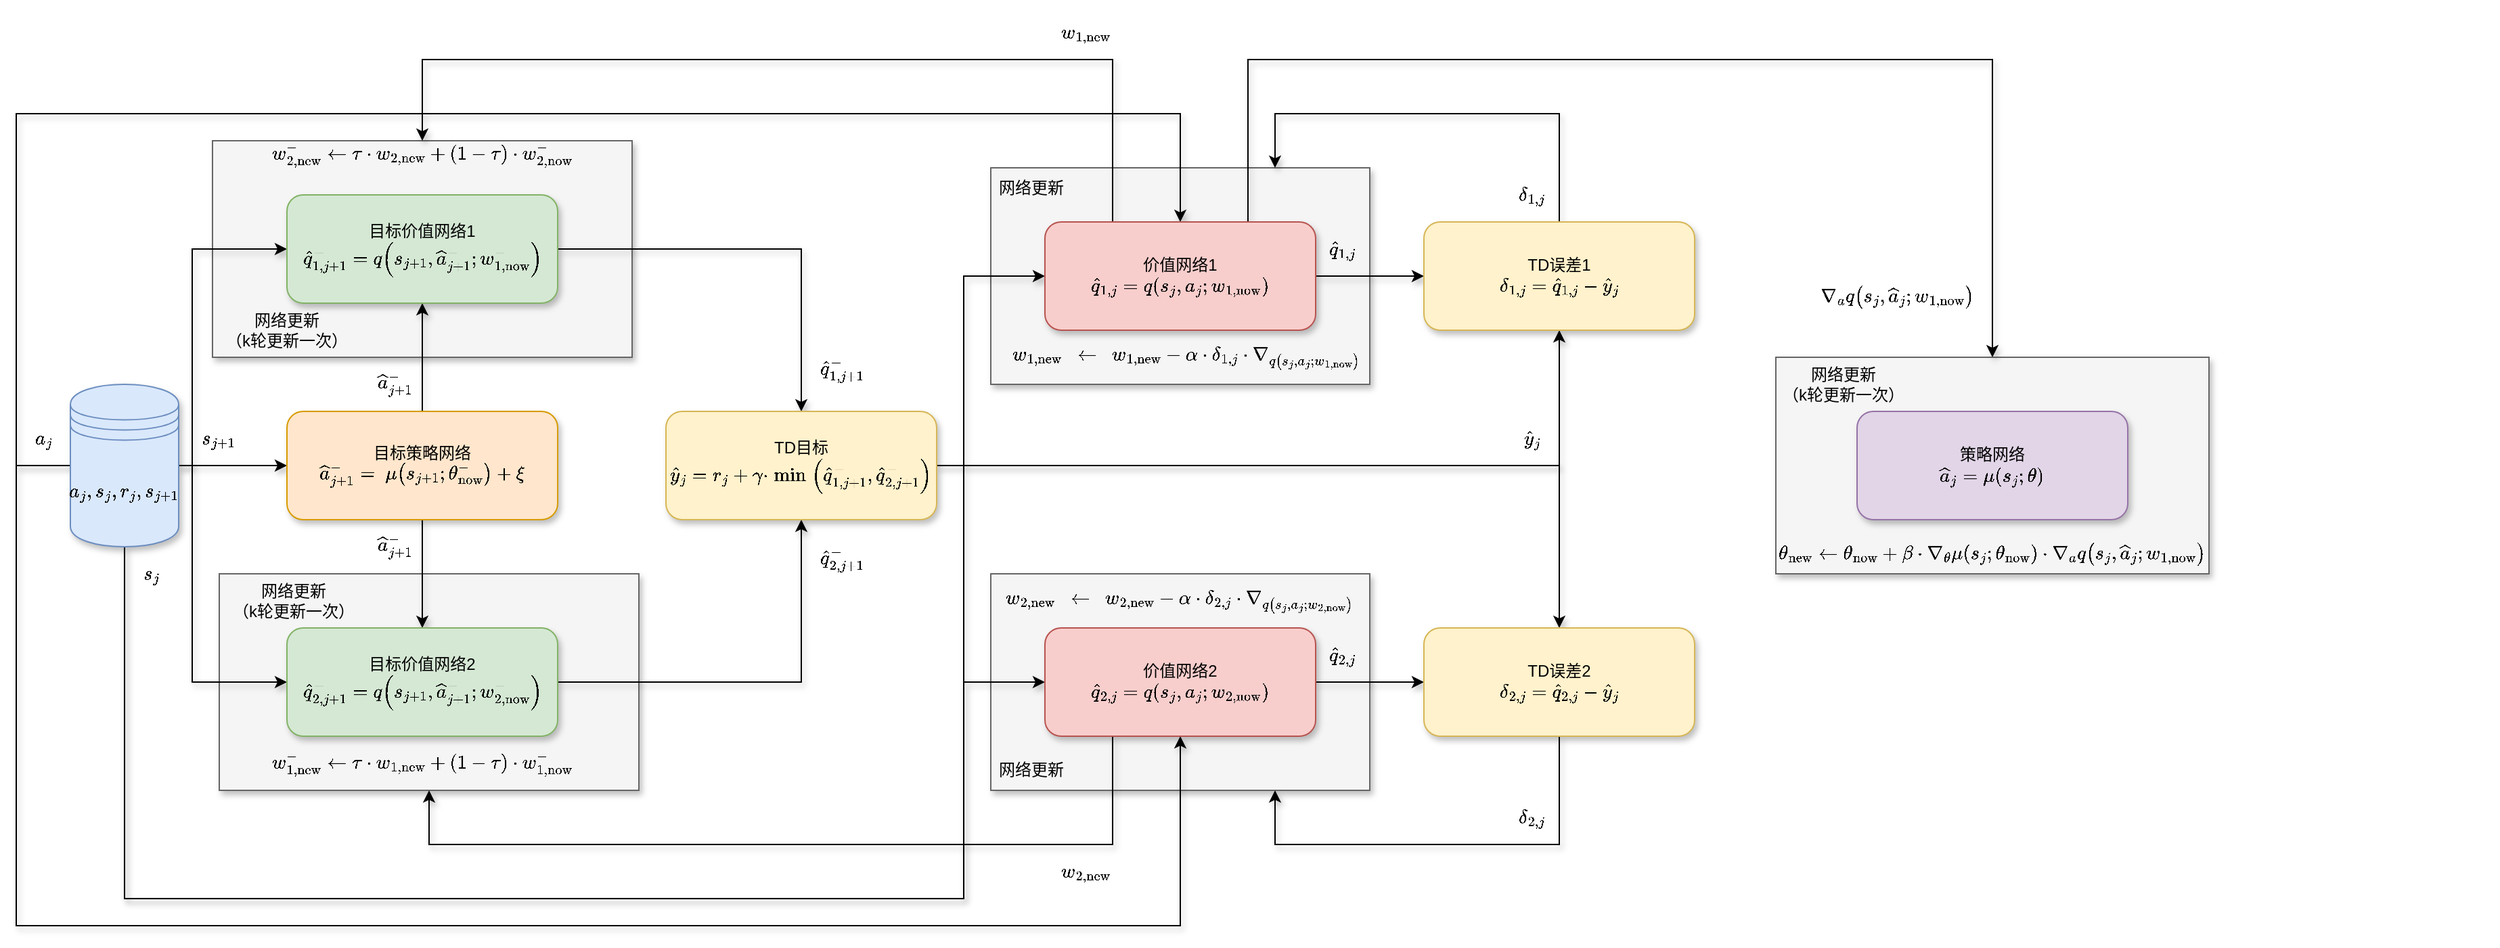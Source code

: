 <mxfile version="22.1.11" type="github">
  <diagram name="第 1 页" id="EOz1U6gYO-YNxZWnHOJD">
    <mxGraphModel dx="2074" dy="2478" grid="1" gridSize="10" guides="1" tooltips="1" connect="1" arrows="1" fold="1" page="1" pageScale="1" pageWidth="827" pageHeight="1169" math="1" shadow="0">
      <root>
        <mxCell id="0" />
        <mxCell id="1" parent="0" />
        <mxCell id="rqsRjj4Qn3aaburyTNth-92" value="" style="rounded=0;whiteSpace=wrap;html=1;shadow=1;fillColor=#f5f5f5;fontColor=#333333;strokeColor=#666666;" vertex="1" parent="1">
          <mxGeometry x="1340" y="60" width="320" height="160" as="geometry" />
        </mxCell>
        <mxCell id="rqsRjj4Qn3aaburyTNth-79" value="" style="rounded=0;whiteSpace=wrap;html=1;shadow=1;fillColor=#f5f5f5;fontColor=#333333;strokeColor=#666666;" vertex="1" parent="1">
          <mxGeometry x="185" y="-100" width="310" height="160" as="geometry" />
        </mxCell>
        <mxCell id="rqsRjj4Qn3aaburyTNth-76" value="" style="rounded=0;whiteSpace=wrap;html=1;shadow=1;fillColor=#f5f5f5;fontColor=#333333;strokeColor=#666666;" vertex="1" parent="1">
          <mxGeometry x="190" y="220" width="310" height="160" as="geometry" />
        </mxCell>
        <mxCell id="rqsRjj4Qn3aaburyTNth-62" value="" style="rounded=0;whiteSpace=wrap;html=1;shadow=1;fillColor=#f5f5f5;fontColor=#333333;strokeColor=#666666;" vertex="1" parent="1">
          <mxGeometry x="760" y="220" width="280" height="160" as="geometry" />
        </mxCell>
        <mxCell id="rqsRjj4Qn3aaburyTNth-54" value="" style="rounded=0;whiteSpace=wrap;html=1;shadow=1;fillColor=#f5f5f5;fontColor=#333333;strokeColor=#666666;" vertex="1" parent="1">
          <mxGeometry x="760" y="-80" width="280" height="160" as="geometry" />
        </mxCell>
        <mxCell id="rqsRjj4Qn3aaburyTNth-6" style="edgeStyle=orthogonalEdgeStyle;rounded=0;orthogonalLoop=1;jettySize=auto;html=1;entryX=0;entryY=0.5;entryDx=0;entryDy=0;shadow=1;" edge="1" parent="1" source="rqsRjj4Qn3aaburyTNth-1" target="rqsRjj4Qn3aaburyTNth-3">
          <mxGeometry relative="1" as="geometry" />
        </mxCell>
        <mxCell id="rqsRjj4Qn3aaburyTNth-12" style="edgeStyle=orthogonalEdgeStyle;rounded=0;orthogonalLoop=1;jettySize=auto;html=1;entryX=0;entryY=0.5;entryDx=0;entryDy=0;shadow=1;" edge="1" parent="1" source="rqsRjj4Qn3aaburyTNth-1" target="rqsRjj4Qn3aaburyTNth-4">
          <mxGeometry relative="1" as="geometry">
            <Array as="points">
              <mxPoint x="170" y="140" />
              <mxPoint x="170" y="-20" />
            </Array>
          </mxGeometry>
        </mxCell>
        <mxCell id="rqsRjj4Qn3aaburyTNth-13" style="edgeStyle=orthogonalEdgeStyle;rounded=0;orthogonalLoop=1;jettySize=auto;html=1;entryX=0;entryY=0.5;entryDx=0;entryDy=0;shadow=1;" edge="1" parent="1" source="rqsRjj4Qn3aaburyTNth-1" target="rqsRjj4Qn3aaburyTNth-5">
          <mxGeometry relative="1" as="geometry">
            <Array as="points">
              <mxPoint x="170" y="140" />
              <mxPoint x="170" y="300" />
            </Array>
          </mxGeometry>
        </mxCell>
        <mxCell id="rqsRjj4Qn3aaburyTNth-42" style="edgeStyle=orthogonalEdgeStyle;rounded=0;orthogonalLoop=1;jettySize=auto;html=1;entryX=0.5;entryY=0;entryDx=0;entryDy=0;shadow=1;" edge="1" parent="1" source="rqsRjj4Qn3aaburyTNth-1" target="rqsRjj4Qn3aaburyTNth-20">
          <mxGeometry relative="1" as="geometry">
            <Array as="points">
              <mxPoint x="40" y="140" />
              <mxPoint x="40" y="-120" />
              <mxPoint x="900" y="-120" />
            </Array>
          </mxGeometry>
        </mxCell>
        <mxCell id="rqsRjj4Qn3aaburyTNth-43" style="edgeStyle=orthogonalEdgeStyle;rounded=0;orthogonalLoop=1;jettySize=auto;html=1;entryX=0.5;entryY=1;entryDx=0;entryDy=0;shadow=1;" edge="1" parent="1" source="rqsRjj4Qn3aaburyTNth-1" target="rqsRjj4Qn3aaburyTNth-21">
          <mxGeometry relative="1" as="geometry">
            <Array as="points">
              <mxPoint x="40" y="140" />
              <mxPoint x="40" y="480" />
              <mxPoint x="900" y="480" />
            </Array>
          </mxGeometry>
        </mxCell>
        <mxCell id="rqsRjj4Qn3aaburyTNth-46" style="edgeStyle=orthogonalEdgeStyle;rounded=0;orthogonalLoop=1;jettySize=auto;html=1;entryX=0;entryY=0.5;entryDx=0;entryDy=0;shadow=1;" edge="1" parent="1" source="rqsRjj4Qn3aaburyTNth-1" target="rqsRjj4Qn3aaburyTNth-21">
          <mxGeometry relative="1" as="geometry">
            <Array as="points">
              <mxPoint x="120" y="460" />
              <mxPoint x="740" y="460" />
              <mxPoint x="740" y="300" />
            </Array>
          </mxGeometry>
        </mxCell>
        <mxCell id="rqsRjj4Qn3aaburyTNth-47" style="edgeStyle=orthogonalEdgeStyle;rounded=0;orthogonalLoop=1;jettySize=auto;html=1;entryX=0;entryY=0.5;entryDx=0;entryDy=0;shadow=1;" edge="1" parent="1" source="rqsRjj4Qn3aaburyTNth-1" target="rqsRjj4Qn3aaburyTNth-20">
          <mxGeometry relative="1" as="geometry">
            <Array as="points">
              <mxPoint x="120" y="460" />
              <mxPoint x="740" y="460" />
              <mxPoint x="740" />
            </Array>
          </mxGeometry>
        </mxCell>
        <mxCell id="rqsRjj4Qn3aaburyTNth-1" value="`a_j,s_j,r_j,s_{j+1}`" style="shape=datastore;whiteSpace=wrap;html=1;shadow=1;fillColor=#dae8fc;strokeColor=#6c8ebf;" vertex="1" parent="1">
          <mxGeometry x="80" y="80" width="80" height="120" as="geometry" />
        </mxCell>
        <mxCell id="rqsRjj4Qn3aaburyTNth-8" style="edgeStyle=orthogonalEdgeStyle;rounded=0;orthogonalLoop=1;jettySize=auto;html=1;entryX=0.5;entryY=1;entryDx=0;entryDy=0;shadow=1;" edge="1" parent="1" source="rqsRjj4Qn3aaburyTNth-3" target="rqsRjj4Qn3aaburyTNth-4">
          <mxGeometry relative="1" as="geometry" />
        </mxCell>
        <mxCell id="rqsRjj4Qn3aaburyTNth-9" style="edgeStyle=orthogonalEdgeStyle;rounded=0;orthogonalLoop=1;jettySize=auto;html=1;entryX=0.5;entryY=0;entryDx=0;entryDy=0;shadow=1;" edge="1" parent="1" source="rqsRjj4Qn3aaburyTNth-3" target="rqsRjj4Qn3aaburyTNth-5">
          <mxGeometry relative="1" as="geometry" />
        </mxCell>
        <mxCell id="rqsRjj4Qn3aaburyTNth-3" value="&lt;div&gt;目标策略网络&lt;/div&gt;&lt;div&gt;`\hat{a}_{j+1}^- =\ mu(s_{j+1};\theta_{\text{now}}^-)+\xi`&lt;br&gt;&lt;/div&gt;" style="rounded=1;whiteSpace=wrap;html=1;shadow=1;fillColor=#ffe6cc;strokeColor=#d79b00;" vertex="1" parent="1">
          <mxGeometry x="240" y="100" width="200" height="80" as="geometry" />
        </mxCell>
        <mxCell id="rqsRjj4Qn3aaburyTNth-15" style="edgeStyle=orthogonalEdgeStyle;rounded=0;orthogonalLoop=1;jettySize=auto;html=1;entryX=0.5;entryY=0;entryDx=0;entryDy=0;shadow=1;" edge="1" parent="1" source="rqsRjj4Qn3aaburyTNth-4" target="rqsRjj4Qn3aaburyTNth-14">
          <mxGeometry relative="1" as="geometry" />
        </mxCell>
        <mxCell id="rqsRjj4Qn3aaburyTNth-4" value="&lt;div&gt;目标价值网络1&lt;/div&gt;&lt;div&gt;`\hat{q}_{1,j+1}^- = q(s_{j+1},\hat{a}_{j+1}^- ; w_{1,\text{now}} ^ -&amp;nbsp; )`&lt;br&gt;&lt;/div&gt;" style="rounded=1;whiteSpace=wrap;html=1;shadow=1;fillColor=#d5e8d4;strokeColor=#82b366;" vertex="1" parent="1">
          <mxGeometry x="240" y="-60" width="200" height="80" as="geometry" />
        </mxCell>
        <mxCell id="rqsRjj4Qn3aaburyTNth-16" style="edgeStyle=orthogonalEdgeStyle;rounded=0;orthogonalLoop=1;jettySize=auto;html=1;entryX=0.5;entryY=1;entryDx=0;entryDy=0;shadow=1;" edge="1" parent="1" source="rqsRjj4Qn3aaburyTNth-5" target="rqsRjj4Qn3aaburyTNth-14">
          <mxGeometry relative="1" as="geometry" />
        </mxCell>
        <mxCell id="rqsRjj4Qn3aaburyTNth-5" value="&lt;div&gt;目标价值网络2&lt;/div&gt;&lt;div&gt;`\hat{q}_{2,j+1}^- = q(s_{j+1},\hat{a}_{j+1}^- ; w_{2,\text{now}} ^ -&amp;nbsp; )`&lt;br&gt;&lt;/div&gt;" style="rounded=1;whiteSpace=wrap;html=1;shadow=1;fillColor=#d5e8d4;strokeColor=#82b366;" vertex="1" parent="1">
          <mxGeometry x="240" y="260" width="200" height="80" as="geometry" />
        </mxCell>
        <mxCell id="rqsRjj4Qn3aaburyTNth-7" value="`s_{j+1}`" style="text;align=center;html=1;verticalAlign=middle;whiteSpace=wrap;rounded=0;shadow=1;" vertex="1" parent="1">
          <mxGeometry x="170" y="100" width="40" height="40" as="geometry" />
        </mxCell>
        <mxCell id="rqsRjj4Qn3aaburyTNth-10" value="`\hat{a}_{j+1}^-`" style="text;align=center;html=1;verticalAlign=middle;whiteSpace=wrap;rounded=0;shadow=1;" vertex="1" parent="1">
          <mxGeometry x="300" y="60" width="40" height="40" as="geometry" />
        </mxCell>
        <mxCell id="rqsRjj4Qn3aaburyTNth-11" value="`\hat{a}_{j+1}^-`" style="text;align=center;html=1;verticalAlign=middle;whiteSpace=wrap;rounded=0;shadow=1;" vertex="1" parent="1">
          <mxGeometry x="300" y="180" width="40" height="40" as="geometry" />
        </mxCell>
        <mxCell id="rqsRjj4Qn3aaburyTNth-32" style="edgeStyle=orthogonalEdgeStyle;rounded=0;orthogonalLoop=1;jettySize=auto;html=1;entryX=0.5;entryY=1;entryDx=0;entryDy=0;shadow=1;" edge="1" parent="1" source="rqsRjj4Qn3aaburyTNth-14" target="rqsRjj4Qn3aaburyTNth-22">
          <mxGeometry relative="1" as="geometry" />
        </mxCell>
        <mxCell id="rqsRjj4Qn3aaburyTNth-33" style="edgeStyle=orthogonalEdgeStyle;rounded=0;orthogonalLoop=1;jettySize=auto;html=1;entryX=0.5;entryY=0;entryDx=0;entryDy=0;shadow=1;" edge="1" parent="1" source="rqsRjj4Qn3aaburyTNth-14" target="rqsRjj4Qn3aaburyTNth-24">
          <mxGeometry relative="1" as="geometry" />
        </mxCell>
        <mxCell id="rqsRjj4Qn3aaburyTNth-14" value="&lt;div&gt;TD目标&lt;/div&gt;&lt;div&gt;`\hat y_j=r_j+\gamma\cdot\min(\hat q_{1,j+1}^-,\hat q_{2,j+1}^-)`&lt;br&gt;&lt;/div&gt;" style="rounded=1;whiteSpace=wrap;html=1;shadow=1;fillColor=#fff2cc;strokeColor=#d6b656;" vertex="1" parent="1">
          <mxGeometry x="520" y="100" width="200" height="80" as="geometry" />
        </mxCell>
        <mxCell id="rqsRjj4Qn3aaburyTNth-17" value="`\hat{q}_{1,j+1}^-`" style="text;align=center;html=1;verticalAlign=middle;whiteSpace=wrap;rounded=0;shadow=1;" vertex="1" parent="1">
          <mxGeometry x="630" y="50" width="40" height="40" as="geometry" />
        </mxCell>
        <mxCell id="rqsRjj4Qn3aaburyTNth-18" value="`\hat{q}_{2,j+1}^-`" style="text;align=center;html=1;verticalAlign=middle;whiteSpace=wrap;rounded=0;shadow=1;" vertex="1" parent="1">
          <mxGeometry x="630" y="190" width="40" height="40" as="geometry" />
        </mxCell>
        <mxCell id="rqsRjj4Qn3aaburyTNth-25" style="edgeStyle=orthogonalEdgeStyle;rounded=0;orthogonalLoop=1;jettySize=auto;html=1;shadow=1;" edge="1" parent="1" source="rqsRjj4Qn3aaburyTNth-20" target="rqsRjj4Qn3aaburyTNth-22">
          <mxGeometry relative="1" as="geometry" />
        </mxCell>
        <mxCell id="rqsRjj4Qn3aaburyTNth-69" style="edgeStyle=orthogonalEdgeStyle;rounded=0;orthogonalLoop=1;jettySize=auto;html=1;exitX=0.75;exitY=0;exitDx=0;exitDy=0;shadow=1;entryX=0.5;entryY=0;entryDx=0;entryDy=0;" edge="1" parent="1" source="rqsRjj4Qn3aaburyTNth-20" target="rqsRjj4Qn3aaburyTNth-92">
          <mxGeometry relative="1" as="geometry">
            <mxPoint x="1500" y="60" as="targetPoint" />
            <Array as="points">
              <mxPoint x="950" y="-160" />
              <mxPoint x="1500" y="-160" />
            </Array>
          </mxGeometry>
        </mxCell>
        <mxCell id="rqsRjj4Qn3aaburyTNth-87" style="edgeStyle=orthogonalEdgeStyle;rounded=0;orthogonalLoop=1;jettySize=auto;html=1;exitX=0.25;exitY=0;exitDx=0;exitDy=0;entryX=0.5;entryY=0;entryDx=0;entryDy=0;shadow=1;" edge="1" parent="1" source="rqsRjj4Qn3aaburyTNth-20" target="rqsRjj4Qn3aaburyTNth-80">
          <mxGeometry relative="1" as="geometry">
            <Array as="points">
              <mxPoint x="850" y="-160" />
              <mxPoint x="340" y="-160" />
            </Array>
          </mxGeometry>
        </mxCell>
        <mxCell id="rqsRjj4Qn3aaburyTNth-20" value="&lt;div&gt;价值网络1&lt;br&gt;&lt;/div&gt;&lt;div&gt;`\hat{q}_{1,j} = q(s_j,a_j;w_{1,\text{now}})`&lt;br&gt;&lt;/div&gt;" style="rounded=1;whiteSpace=wrap;html=1;shadow=1;fillColor=#f8cecc;strokeColor=#b85450;" vertex="1" parent="1">
          <mxGeometry x="800" y="-40" width="200" height="80" as="geometry" />
        </mxCell>
        <mxCell id="rqsRjj4Qn3aaburyTNth-26" style="edgeStyle=orthogonalEdgeStyle;rounded=0;orthogonalLoop=1;jettySize=auto;html=1;entryX=0;entryY=0.5;entryDx=0;entryDy=0;shadow=1;" edge="1" parent="1" source="rqsRjj4Qn3aaburyTNth-21" target="rqsRjj4Qn3aaburyTNth-24">
          <mxGeometry relative="1" as="geometry" />
        </mxCell>
        <mxCell id="rqsRjj4Qn3aaburyTNth-86" style="edgeStyle=orthogonalEdgeStyle;rounded=0;orthogonalLoop=1;jettySize=auto;html=1;exitX=0.25;exitY=1;exitDx=0;exitDy=0;entryX=0.5;entryY=1;entryDx=0;entryDy=0;shadow=1;" edge="1" parent="1" source="rqsRjj4Qn3aaburyTNth-21" target="rqsRjj4Qn3aaburyTNth-76">
          <mxGeometry relative="1" as="geometry">
            <Array as="points">
              <mxPoint x="850" y="420" />
              <mxPoint x="345" y="420" />
            </Array>
          </mxGeometry>
        </mxCell>
        <mxCell id="rqsRjj4Qn3aaburyTNth-21" value="&lt;div&gt;价值网络2&lt;br&gt;&lt;/div&gt;&lt;div&gt;`\hat{q}_{2,j} = q(s_j,a_j;w_{2,\text{now}})`&lt;br&gt;&lt;/div&gt;" style="rounded=1;whiteSpace=wrap;html=1;shadow=1;fillColor=#f8cecc;strokeColor=#b85450;" vertex="1" parent="1">
          <mxGeometry x="800" y="260" width="200" height="80" as="geometry" />
        </mxCell>
        <mxCell id="rqsRjj4Qn3aaburyTNth-59" style="edgeStyle=none;rounded=0;orthogonalLoop=1;jettySize=auto;html=1;entryX=0.75;entryY=0;entryDx=0;entryDy=0;shadow=1;" edge="1" parent="1" source="rqsRjj4Qn3aaburyTNth-22" target="rqsRjj4Qn3aaburyTNth-54">
          <mxGeometry relative="1" as="geometry">
            <mxPoint x="1180" y="-120" as="targetPoint" />
            <Array as="points">
              <mxPoint x="1180" y="-120" />
              <mxPoint x="970" y="-120" />
            </Array>
          </mxGeometry>
        </mxCell>
        <mxCell id="rqsRjj4Qn3aaburyTNth-22" value="&lt;div&gt;TD误差1&lt;br&gt;&lt;/div&gt;&lt;div&gt;`\delta_{1,j}=\hat{q}_{1,j}-\hat{y}_j`&lt;br&gt;&lt;/div&gt;" style="rounded=1;whiteSpace=wrap;html=1;shadow=1;fillColor=#fff2cc;strokeColor=#d6b656;" vertex="1" parent="1">
          <mxGeometry x="1080" y="-40" width="200" height="80" as="geometry" />
        </mxCell>
        <mxCell id="rqsRjj4Qn3aaburyTNth-65" style="edgeStyle=none;rounded=0;orthogonalLoop=1;jettySize=auto;html=1;entryX=0.75;entryY=1;entryDx=0;entryDy=0;shadow=1;" edge="1" parent="1" source="rqsRjj4Qn3aaburyTNth-24" target="rqsRjj4Qn3aaburyTNth-62">
          <mxGeometry relative="1" as="geometry">
            <Array as="points">
              <mxPoint x="1180" y="420" />
              <mxPoint x="970" y="420" />
            </Array>
          </mxGeometry>
        </mxCell>
        <mxCell id="rqsRjj4Qn3aaburyTNth-24" value="&lt;div&gt;TD误差2&lt;br&gt;&lt;/div&gt;&lt;div&gt;`\delta_{2,j}=\hat{q}_{2,j}-\hat{y}_j`&lt;br&gt;&lt;/div&gt;" style="rounded=1;whiteSpace=wrap;html=1;shadow=1;fillColor=#fff2cc;strokeColor=#d6b656;" vertex="1" parent="1">
          <mxGeometry x="1080" y="260" width="200" height="80" as="geometry" />
        </mxCell>
        <mxCell id="rqsRjj4Qn3aaburyTNth-27" value="`\delta_{1,j}`" style="text;align=center;html=1;verticalAlign=middle;whiteSpace=wrap;rounded=0;shadow=1;" vertex="1" parent="1">
          <mxGeometry x="1140" y="-80" width="40" height="40" as="geometry" />
        </mxCell>
        <mxCell id="rqsRjj4Qn3aaburyTNth-28" value="`\delta_{2,j}`" style="text;align=center;html=1;verticalAlign=middle;whiteSpace=wrap;rounded=0;shadow=1;" vertex="1" parent="1">
          <mxGeometry x="1140" y="380" width="40" height="40" as="geometry" />
        </mxCell>
        <mxCell id="rqsRjj4Qn3aaburyTNth-30" value="`\hat{q}_{1,j}`" style="text;align=center;html=1;verticalAlign=middle;whiteSpace=wrap;rounded=0;shadow=1;" vertex="1" parent="1">
          <mxGeometry x="1000" y="-40" width="40" height="40" as="geometry" />
        </mxCell>
        <mxCell id="rqsRjj4Qn3aaburyTNth-31" value="`\hat{q}_{2,j}`" style="text;align=center;html=1;verticalAlign=middle;whiteSpace=wrap;rounded=0;shadow=1;" vertex="1" parent="1">
          <mxGeometry x="1000" y="260" width="40" height="40" as="geometry" />
        </mxCell>
        <mxCell id="rqsRjj4Qn3aaburyTNth-34" value="`\hat y_j`" style="text;align=center;html=1;verticalAlign=middle;whiteSpace=wrap;rounded=0;shadow=1;" vertex="1" parent="1">
          <mxGeometry x="1140" y="100" width="40" height="40" as="geometry" />
        </mxCell>
        <mxCell id="rqsRjj4Qn3aaburyTNth-44" value="`a_{j}`" style="text;align=center;html=1;verticalAlign=middle;whiteSpace=wrap;rounded=0;shadow=1;" vertex="1" parent="1">
          <mxGeometry x="40" y="100" width="40" height="40" as="geometry" />
        </mxCell>
        <mxCell id="rqsRjj4Qn3aaburyTNth-48" value="`s_{j}`" style="text;align=center;html=1;verticalAlign=middle;whiteSpace=wrap;rounded=0;shadow=1;" vertex="1" parent="1">
          <mxGeometry x="120" y="200" width="40" height="40" as="geometry" />
        </mxCell>
        <mxCell id="rqsRjj4Qn3aaburyTNth-50" value="`w_{1,\text{new}}\quad\leftarrow\quadw_{1,\text{new}} - \alpha\cdot\delta_{1,j}\cdot\nabla_{q(s_j,a_j;w_{1,\text{now}})`" style="text;align=center;html=1;verticalAlign=middle;whiteSpace=wrap;rounded=0;shadow=1;" vertex="1" parent="1">
          <mxGeometry x="770" y="40" width="270" height="40" as="geometry" />
        </mxCell>
        <mxCell id="rqsRjj4Qn3aaburyTNth-57" value="网络更新" style="text;align=center;html=1;verticalAlign=middle;whiteSpace=wrap;rounded=0;shadow=1;" vertex="1" parent="1">
          <mxGeometry x="760" y="-80" width="60" height="30" as="geometry" />
        </mxCell>
        <mxCell id="rqsRjj4Qn3aaburyTNth-63" value="网络更新" style="text;align=center;html=1;verticalAlign=middle;whiteSpace=wrap;rounded=0;shadow=1;" vertex="1" parent="1">
          <mxGeometry x="760" y="350" width="60" height="30" as="geometry" />
        </mxCell>
        <mxCell id="rqsRjj4Qn3aaburyTNth-64" value="`w_{2,\text{new}}\quad\leftarrow\quadw_{2,\text{new}} - \alpha\cdot\delta_{2,j}\cdot\nabla_{q(s_j,a_j;w_{2,\text{now}})`" style="text;align=center;html=1;verticalAlign=middle;whiteSpace=wrap;rounded=0;shadow=1;" vertex="1" parent="1">
          <mxGeometry x="765" y="220" width="270" height="40" as="geometry" />
        </mxCell>
        <mxCell id="rqsRjj4Qn3aaburyTNth-67" value="&lt;div&gt;策略网络&lt;br&gt;&lt;/div&gt;&lt;div&gt;`\hat{a}_j=\mu(s_j;\theta)`&lt;br&gt;&lt;/div&gt;" style="rounded=1;whiteSpace=wrap;html=1;shadow=1;fillColor=#e1d5e7;strokeColor=#9673a6;" vertex="1" parent="1">
          <mxGeometry x="1400" y="100" width="200" height="80" as="geometry" />
        </mxCell>
        <mxCell id="rqsRjj4Qn3aaburyTNth-73" value="`\nabla_{a}q(s_j,\hat{a}_j;w_\text{1,now})`" style="text;align=center;html=1;verticalAlign=middle;whiteSpace=wrap;rounded=0;shadow=1;" vertex="1" parent="1">
          <mxGeometry x="1370" width="120" height="30" as="geometry" />
        </mxCell>
        <mxCell id="rqsRjj4Qn3aaburyTNth-77" value="&lt;div&gt;网络更新&lt;/div&gt;&lt;div&gt;（k轮更新一次）&lt;br&gt;&lt;/div&gt;" style="text;align=center;html=1;verticalAlign=middle;whiteSpace=wrap;rounded=0;shadow=1;" vertex="1" parent="1">
          <mxGeometry x="190" y="220" width="110" height="40" as="geometry" />
        </mxCell>
        <mxCell id="rqsRjj4Qn3aaburyTNth-78" value="`w_{1,\text{new}}^- \leftarrow\tau \cdot w_{1,\text{new}}+\left(1-\tau\right)\cdot w_{1,\text{now}}^{-}`" style="text;align=center;html=1;verticalAlign=middle;whiteSpace=wrap;rounded=0;shadow=1;" vertex="1" parent="1">
          <mxGeometry x="200" y="350" width="280" height="22.5" as="geometry" />
        </mxCell>
        <mxCell id="rqsRjj4Qn3aaburyTNth-80" value="`w_{2,\text{new}}^- \leftarrow\tau \cdot w_{2,\text{new}}+\left(1-\tau\right)\cdot w_{2,\text{now}}^{-}`" style="text;align=center;html=1;verticalAlign=middle;whiteSpace=wrap;rounded=0;shadow=1;" vertex="1" parent="1">
          <mxGeometry x="200" y="-100" width="280" height="22.5" as="geometry" />
        </mxCell>
        <mxCell id="rqsRjj4Qn3aaburyTNth-81" value="&lt;div&gt;网络更新&lt;/div&gt;&lt;div&gt;（k轮更新一次）&lt;br&gt;&lt;/div&gt;" style="text;align=center;html=1;verticalAlign=middle;whiteSpace=wrap;rounded=0;shadow=1;" vertex="1" parent="1">
          <mxGeometry x="185" y="20" width="110" height="40" as="geometry" />
        </mxCell>
        <mxCell id="rqsRjj4Qn3aaburyTNth-83" value="`w_{\text{2,new}}`" style="text;align=center;html=1;verticalAlign=middle;whiteSpace=wrap;rounded=0;shadow=1;" vertex="1" parent="1">
          <mxGeometry x="810" y="420" width="40" height="40" as="geometry" />
        </mxCell>
        <mxCell id="rqsRjj4Qn3aaburyTNth-88" value="`w_{\text{1,new}}`" style="text;align=center;html=1;verticalAlign=middle;whiteSpace=wrap;rounded=0;shadow=1;" vertex="1" parent="1">
          <mxGeometry x="810" y="-200" width="40" height="40" as="geometry" />
        </mxCell>
        <mxCell id="rqsRjj4Qn3aaburyTNth-71" value="&lt;div&gt;网络更新&lt;/div&gt;&lt;div&gt;（k轮更新一次）&lt;br&gt;&lt;/div&gt;" style="text;align=center;html=1;verticalAlign=middle;whiteSpace=wrap;rounded=0;shadow=1;" vertex="1" parent="1">
          <mxGeometry x="1340" y="60" width="100" height="40" as="geometry" />
        </mxCell>
        <mxCell id="rqsRjj4Qn3aaburyTNth-72" value="`\theta_\text{new}\leftarrow\theta_\text{now}+\beta\cdot\nabla_{\theta}\mu(s_j;\theta_\text{now})\cdot\nabla_{a}q(s_j,\hat{a}_j;w_\text{1,now})`" style="text;align=center;html=1;verticalAlign=middle;whiteSpace=wrap;rounded=0;shadow=1;" vertex="1" parent="1">
          <mxGeometry x="1340" y="190" width="320" height="30" as="geometry" />
        </mxCell>
      </root>
    </mxGraphModel>
  </diagram>
</mxfile>

